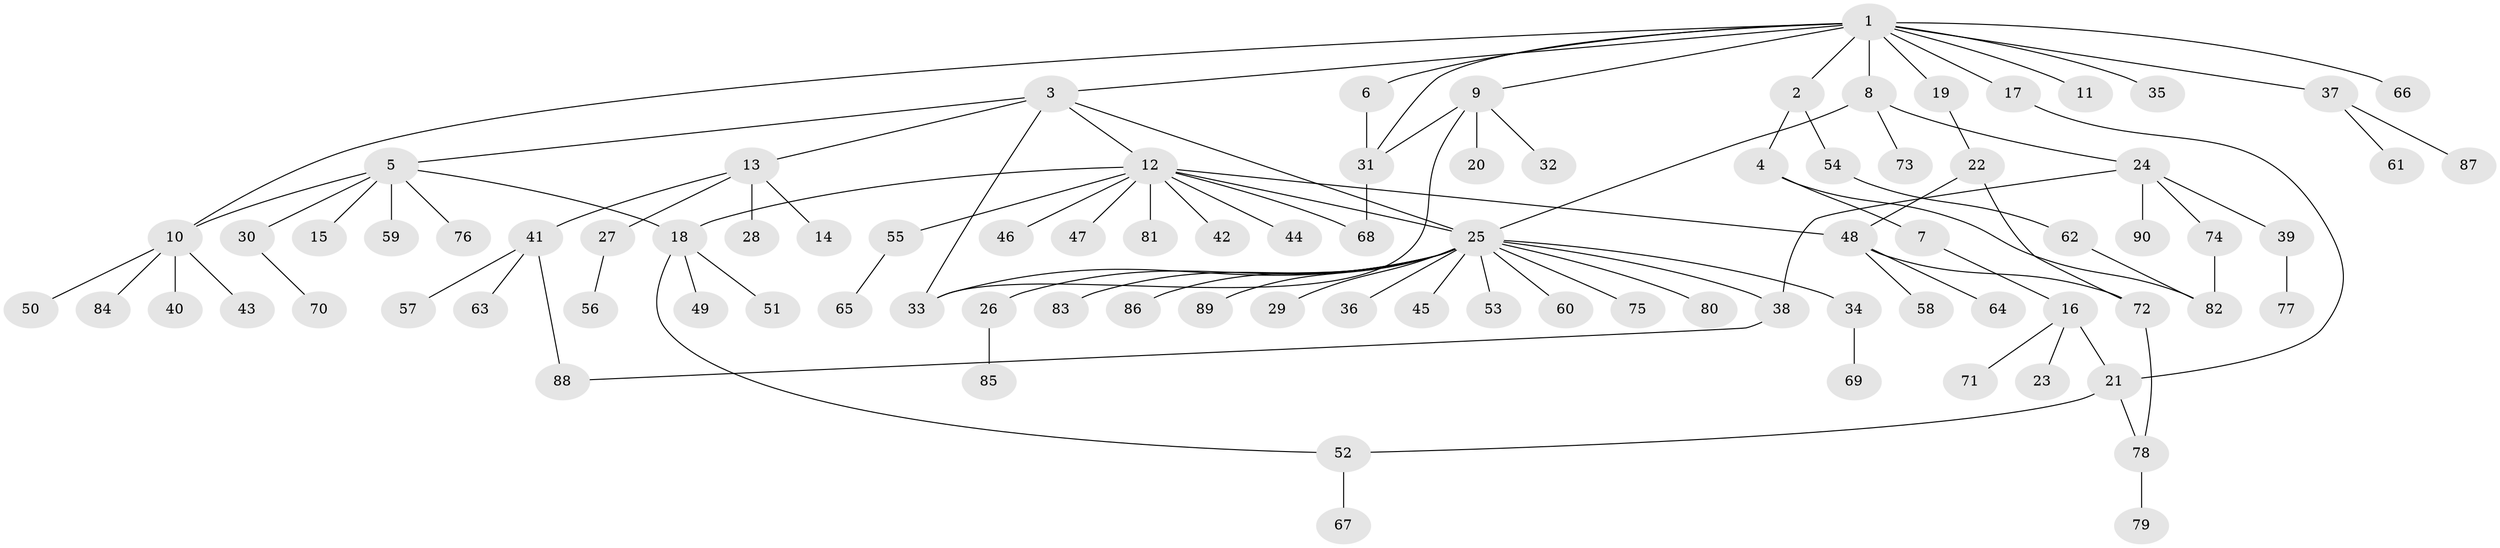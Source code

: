 // coarse degree distribution, {12: 0.027777777777777776, 3: 0.1388888888888889, 5: 0.05555555555555555, 7: 0.05555555555555555, 2: 0.1388888888888889, 11: 0.027777777777777776, 1: 0.5, 4: 0.05555555555555555}
// Generated by graph-tools (version 1.1) at 2025/18/03/04/25 18:18:09]
// undirected, 90 vertices, 107 edges
graph export_dot {
graph [start="1"]
  node [color=gray90,style=filled];
  1;
  2;
  3;
  4;
  5;
  6;
  7;
  8;
  9;
  10;
  11;
  12;
  13;
  14;
  15;
  16;
  17;
  18;
  19;
  20;
  21;
  22;
  23;
  24;
  25;
  26;
  27;
  28;
  29;
  30;
  31;
  32;
  33;
  34;
  35;
  36;
  37;
  38;
  39;
  40;
  41;
  42;
  43;
  44;
  45;
  46;
  47;
  48;
  49;
  50;
  51;
  52;
  53;
  54;
  55;
  56;
  57;
  58;
  59;
  60;
  61;
  62;
  63;
  64;
  65;
  66;
  67;
  68;
  69;
  70;
  71;
  72;
  73;
  74;
  75;
  76;
  77;
  78;
  79;
  80;
  81;
  82;
  83;
  84;
  85;
  86;
  87;
  88;
  89;
  90;
  1 -- 2;
  1 -- 3;
  1 -- 6;
  1 -- 8;
  1 -- 9;
  1 -- 10;
  1 -- 11;
  1 -- 17;
  1 -- 19;
  1 -- 31;
  1 -- 35;
  1 -- 37;
  1 -- 66;
  2 -- 4;
  2 -- 54;
  3 -- 5;
  3 -- 12;
  3 -- 13;
  3 -- 25;
  3 -- 33;
  4 -- 7;
  4 -- 82;
  5 -- 10;
  5 -- 15;
  5 -- 18;
  5 -- 30;
  5 -- 59;
  5 -- 76;
  6 -- 31;
  7 -- 16;
  8 -- 24;
  8 -- 25;
  8 -- 73;
  9 -- 20;
  9 -- 31;
  9 -- 32;
  9 -- 33;
  10 -- 40;
  10 -- 43;
  10 -- 50;
  10 -- 84;
  12 -- 18;
  12 -- 25;
  12 -- 42;
  12 -- 44;
  12 -- 46;
  12 -- 47;
  12 -- 48;
  12 -- 55;
  12 -- 68;
  12 -- 81;
  13 -- 14;
  13 -- 27;
  13 -- 28;
  13 -- 41;
  16 -- 21;
  16 -- 23;
  16 -- 71;
  17 -- 21;
  18 -- 49;
  18 -- 51;
  18 -- 52;
  19 -- 22;
  21 -- 52;
  21 -- 78;
  22 -- 48;
  22 -- 72;
  24 -- 38;
  24 -- 39;
  24 -- 74;
  24 -- 90;
  25 -- 26;
  25 -- 29;
  25 -- 33;
  25 -- 34;
  25 -- 36;
  25 -- 38;
  25 -- 45;
  25 -- 53;
  25 -- 60;
  25 -- 75;
  25 -- 80;
  25 -- 83;
  25 -- 86;
  25 -- 89;
  26 -- 85;
  27 -- 56;
  30 -- 70;
  31 -- 68;
  34 -- 69;
  37 -- 61;
  37 -- 87;
  38 -- 88;
  39 -- 77;
  41 -- 57;
  41 -- 63;
  41 -- 88;
  48 -- 58;
  48 -- 64;
  48 -- 72;
  52 -- 67;
  54 -- 62;
  55 -- 65;
  62 -- 82;
  72 -- 78;
  74 -- 82;
  78 -- 79;
}
